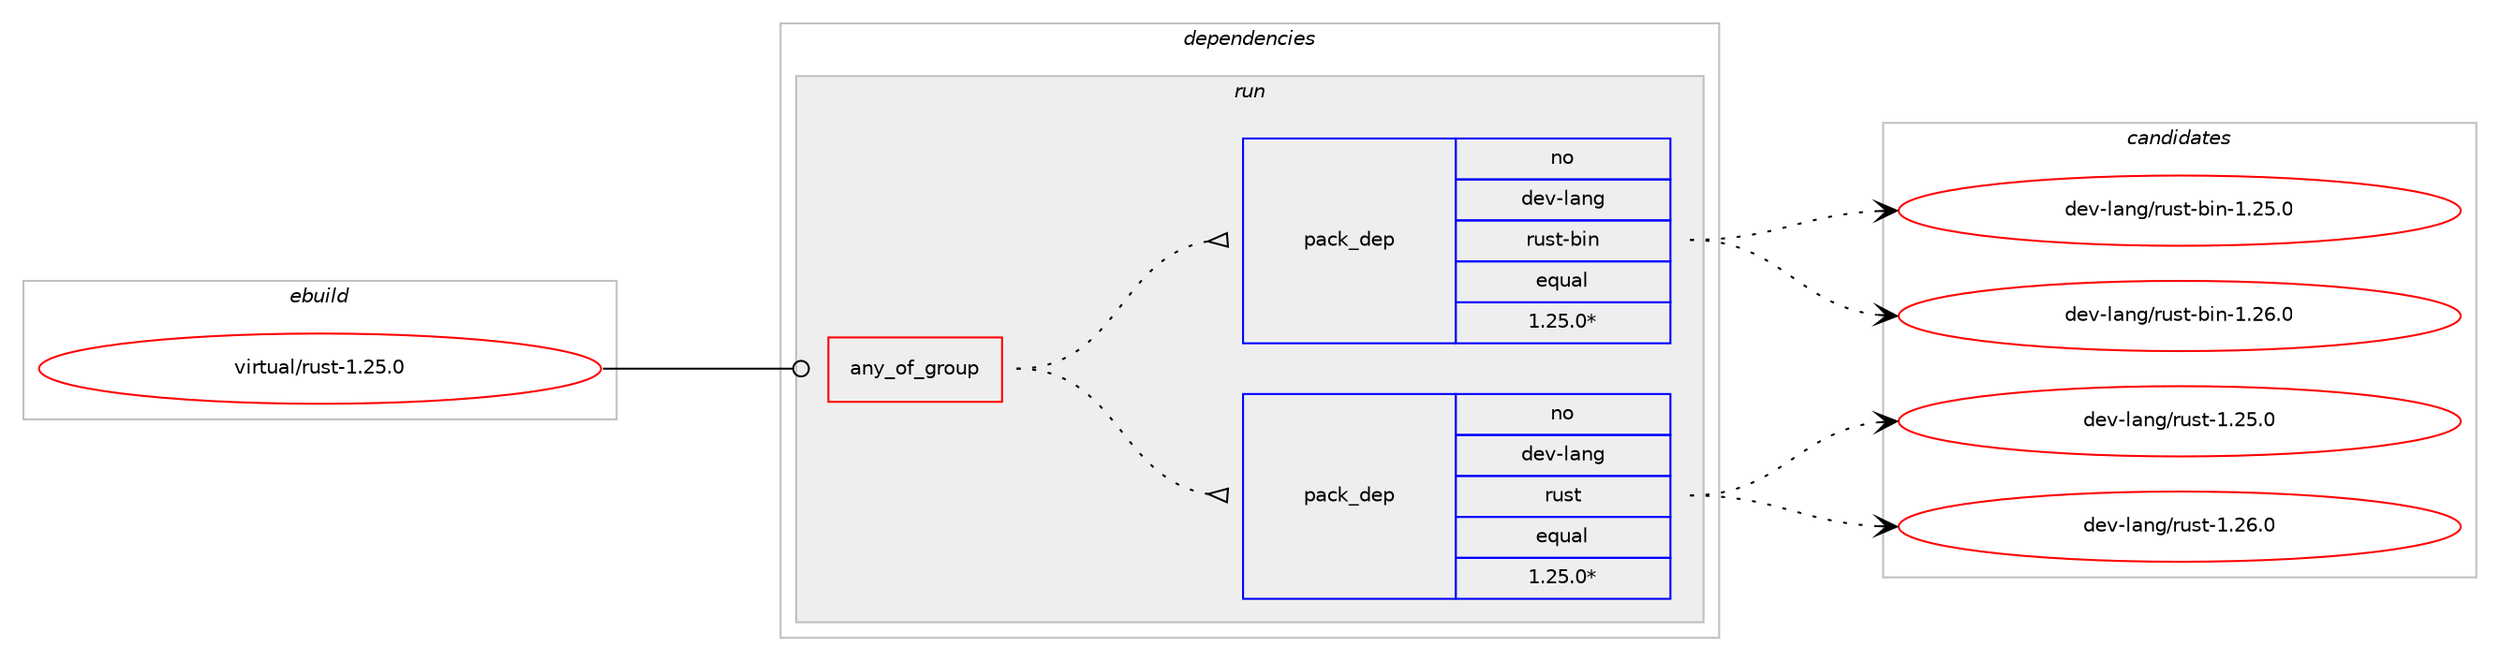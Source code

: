 digraph prolog {

# *************
# Graph options
# *************

newrank=true;
concentrate=true;
compound=true;
graph [rankdir=LR,fontname=Helvetica,fontsize=10,ranksep=1.5];#, ranksep=2.5, nodesep=0.2];
edge  [arrowhead=vee];
node  [fontname=Helvetica,fontsize=10];

# **********
# The ebuild
# **********

subgraph cluster_leftcol {
color=gray;
rank=same;
label=<<i>ebuild</i>>;
id [label="virtual/rust-1.25.0", color=red, width=4, href="../virtual/rust-1.25.0.svg"];
}

# ****************
# The dependencies
# ****************

subgraph cluster_midcol {
color=gray;
label=<<i>dependencies</i>>;
subgraph cluster_compile {
fillcolor="#eeeeee";
style=filled;
label=<<i>compile</i>>;
}
subgraph cluster_compileandrun {
fillcolor="#eeeeee";
style=filled;
label=<<i>compile and run</i>>;
}
subgraph cluster_run {
fillcolor="#eeeeee";
style=filled;
label=<<i>run</i>>;
subgraph any77 {
dependency8689 [label=<<TABLE BORDER="0" CELLBORDER="1" CELLSPACING="0" CELLPADDING="4"><TR><TD CELLPADDING="10">any_of_group</TD></TR></TABLE>>, shape=none, color=red];subgraph pack7431 {
dependency8690 [label=<<TABLE BORDER="0" CELLBORDER="1" CELLSPACING="0" CELLPADDING="4" WIDTH="220"><TR><TD ROWSPAN="6" CELLPADDING="30">pack_dep</TD></TR><TR><TD WIDTH="110">no</TD></TR><TR><TD>dev-lang</TD></TR><TR><TD>rust</TD></TR><TR><TD>equal</TD></TR><TR><TD>1.25.0*</TD></TR></TABLE>>, shape=none, color=blue];
}
dependency8689:e -> dependency8690:w [weight=20,style="dotted",arrowhead="oinv"];
subgraph pack7432 {
dependency8691 [label=<<TABLE BORDER="0" CELLBORDER="1" CELLSPACING="0" CELLPADDING="4" WIDTH="220"><TR><TD ROWSPAN="6" CELLPADDING="30">pack_dep</TD></TR><TR><TD WIDTH="110">no</TD></TR><TR><TD>dev-lang</TD></TR><TR><TD>rust-bin</TD></TR><TR><TD>equal</TD></TR><TR><TD>1.25.0*</TD></TR></TABLE>>, shape=none, color=blue];
}
dependency8689:e -> dependency8691:w [weight=20,style="dotted",arrowhead="oinv"];
}
id:e -> dependency8689:w [weight=20,style="solid",arrowhead="odot"];
}
}

# **************
# The candidates
# **************

subgraph cluster_choices {
rank=same;
color=gray;
label=<<i>candidates</i>>;

subgraph choice7431 {
color=black;
nodesep=1;
choice10010111845108971101034711411711511645494650534648 [label="dev-lang/rust-1.25.0", color=red, width=4,href="../dev-lang/rust-1.25.0.svg"];
choice10010111845108971101034711411711511645494650544648 [label="dev-lang/rust-1.26.0", color=red, width=4,href="../dev-lang/rust-1.26.0.svg"];
dependency8690:e -> choice10010111845108971101034711411711511645494650534648:w [style=dotted,weight="100"];
dependency8690:e -> choice10010111845108971101034711411711511645494650544648:w [style=dotted,weight="100"];
}
subgraph choice7432 {
color=black;
nodesep=1;
choice100101118451089711010347114117115116459810511045494650534648 [label="dev-lang/rust-bin-1.25.0", color=red, width=4,href="../dev-lang/rust-bin-1.25.0.svg"];
choice100101118451089711010347114117115116459810511045494650544648 [label="dev-lang/rust-bin-1.26.0", color=red, width=4,href="../dev-lang/rust-bin-1.26.0.svg"];
dependency8691:e -> choice100101118451089711010347114117115116459810511045494650534648:w [style=dotted,weight="100"];
dependency8691:e -> choice100101118451089711010347114117115116459810511045494650544648:w [style=dotted,weight="100"];
}
}

}

